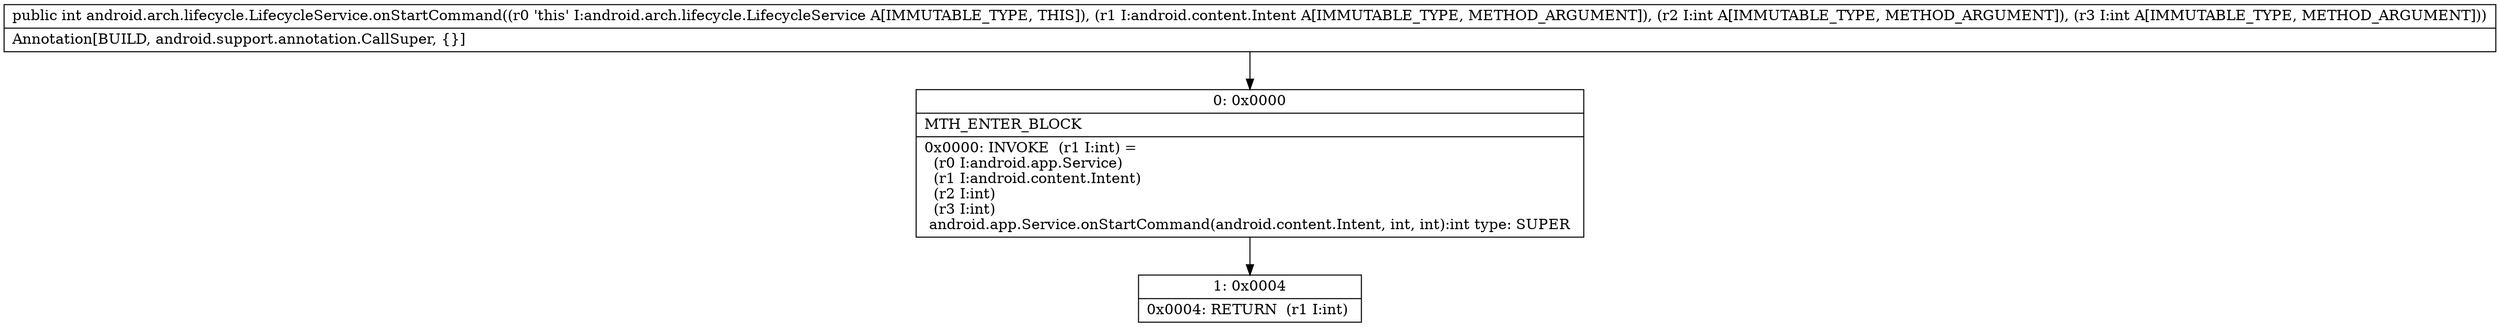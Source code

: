 digraph "CFG forandroid.arch.lifecycle.LifecycleService.onStartCommand(Landroid\/content\/Intent;II)I" {
Node_0 [shape=record,label="{0\:\ 0x0000|MTH_ENTER_BLOCK\l|0x0000: INVOKE  (r1 I:int) = \l  (r0 I:android.app.Service)\l  (r1 I:android.content.Intent)\l  (r2 I:int)\l  (r3 I:int)\l android.app.Service.onStartCommand(android.content.Intent, int, int):int type: SUPER \l}"];
Node_1 [shape=record,label="{1\:\ 0x0004|0x0004: RETURN  (r1 I:int) \l}"];
MethodNode[shape=record,label="{public int android.arch.lifecycle.LifecycleService.onStartCommand((r0 'this' I:android.arch.lifecycle.LifecycleService A[IMMUTABLE_TYPE, THIS]), (r1 I:android.content.Intent A[IMMUTABLE_TYPE, METHOD_ARGUMENT]), (r2 I:int A[IMMUTABLE_TYPE, METHOD_ARGUMENT]), (r3 I:int A[IMMUTABLE_TYPE, METHOD_ARGUMENT]))  | Annotation[BUILD, android.support.annotation.CallSuper, \{\}]\l}"];
MethodNode -> Node_0;
Node_0 -> Node_1;
}

